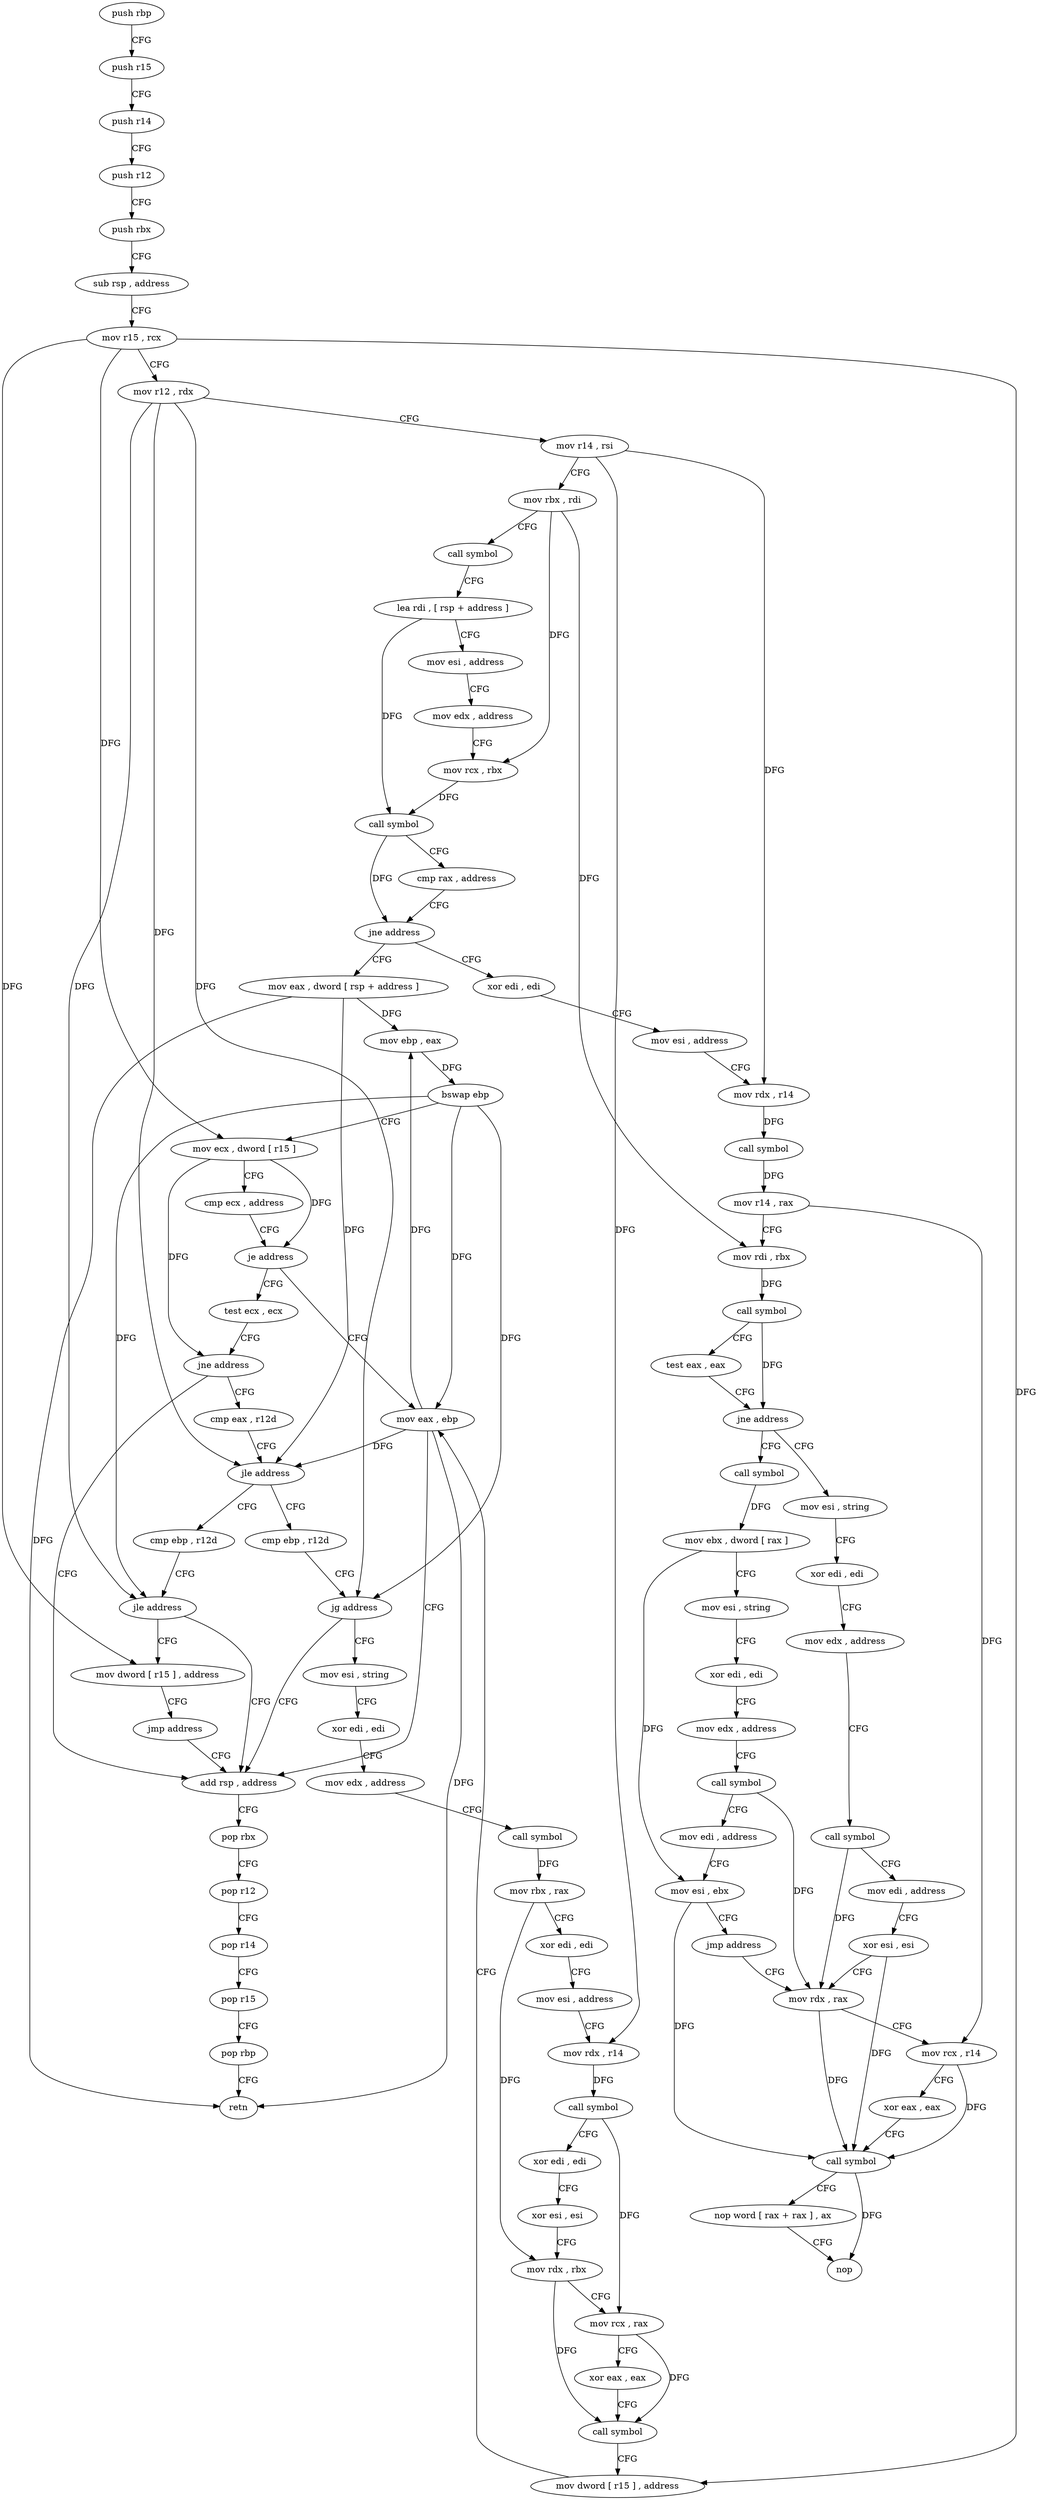 digraph "func" {
"4213760" [label = "push rbp" ]
"4213761" [label = "push r15" ]
"4213763" [label = "push r14" ]
"4213765" [label = "push r12" ]
"4213767" [label = "push rbx" ]
"4213768" [label = "sub rsp , address" ]
"4213772" [label = "mov r15 , rcx" ]
"4213775" [label = "mov r12 , rdx" ]
"4213778" [label = "mov r14 , rsi" ]
"4213781" [label = "mov rbx , rdi" ]
"4213784" [label = "call symbol" ]
"4213789" [label = "lea rdi , [ rsp + address ]" ]
"4213794" [label = "mov esi , address" ]
"4213799" [label = "mov edx , address" ]
"4213804" [label = "mov rcx , rbx" ]
"4213807" [label = "call symbol" ]
"4213812" [label = "cmp rax , address" ]
"4213816" [label = "jne address" ]
"4213936" [label = "xor edi , edi" ]
"4213818" [label = "mov eax , dword [ rsp + address ]" ]
"4213938" [label = "mov esi , address" ]
"4213943" [label = "mov rdx , r14" ]
"4213946" [label = "call symbol" ]
"4213951" [label = "mov r14 , rax" ]
"4213954" [label = "mov rdi , rbx" ]
"4213957" [label = "call symbol" ]
"4213962" [label = "test eax , eax" ]
"4213964" [label = "jne address" ]
"4213999" [label = "mov esi , string" ]
"4213966" [label = "call symbol" ]
"4213822" [label = "mov ebp , eax" ]
"4213824" [label = "bswap ebp" ]
"4213826" [label = "mov ecx , dword [ r15 ]" ]
"4213829" [label = "cmp ecx , address" ]
"4213832" [label = "je address" ]
"4213907" [label = "mov eax , ebp" ]
"4213834" [label = "test ecx , ecx" ]
"4214004" [label = "xor edi , edi" ]
"4214006" [label = "mov edx , address" ]
"4214011" [label = "call symbol" ]
"4214016" [label = "mov edi , address" ]
"4214021" [label = "xor esi , esi" ]
"4214023" [label = "mov rdx , rax" ]
"4213971" [label = "mov ebx , dword [ rax ]" ]
"4213973" [label = "mov esi , string" ]
"4213978" [label = "xor edi , edi" ]
"4213980" [label = "mov edx , address" ]
"4213985" [label = "call symbol" ]
"4213990" [label = "mov edi , address" ]
"4213995" [label = "mov esi , ebx" ]
"4213997" [label = "jmp address" ]
"4213909" [label = "add rsp , address" ]
"4213836" [label = "jne address" ]
"4213838" [label = "cmp eax , r12d" ]
"4214026" [label = "mov rcx , r14" ]
"4214029" [label = "xor eax , eax" ]
"4214031" [label = "call symbol" ]
"4214036" [label = "nop word [ rax + rax ] , ax" ]
"4214046" [label = "nop" ]
"4213913" [label = "pop rbx" ]
"4213914" [label = "pop r12" ]
"4213916" [label = "pop r14" ]
"4213918" [label = "pop r15" ]
"4213920" [label = "pop rbp" ]
"4213921" [label = "retn" ]
"4213841" [label = "jle address" ]
"4213922" [label = "cmp ebp , r12d" ]
"4213843" [label = "cmp ebp , r12d" ]
"4213925" [label = "jle address" ]
"4213927" [label = "mov dword [ r15 ] , address" ]
"4213846" [label = "jg address" ]
"4213848" [label = "mov esi , string" ]
"4213934" [label = "jmp address" ]
"4213853" [label = "xor edi , edi" ]
"4213855" [label = "mov edx , address" ]
"4213860" [label = "call symbol" ]
"4213865" [label = "mov rbx , rax" ]
"4213868" [label = "xor edi , edi" ]
"4213870" [label = "mov esi , address" ]
"4213875" [label = "mov rdx , r14" ]
"4213878" [label = "call symbol" ]
"4213883" [label = "xor edi , edi" ]
"4213885" [label = "xor esi , esi" ]
"4213887" [label = "mov rdx , rbx" ]
"4213890" [label = "mov rcx , rax" ]
"4213893" [label = "xor eax , eax" ]
"4213895" [label = "call symbol" ]
"4213900" [label = "mov dword [ r15 ] , address" ]
"4213760" -> "4213761" [ label = "CFG" ]
"4213761" -> "4213763" [ label = "CFG" ]
"4213763" -> "4213765" [ label = "CFG" ]
"4213765" -> "4213767" [ label = "CFG" ]
"4213767" -> "4213768" [ label = "CFG" ]
"4213768" -> "4213772" [ label = "CFG" ]
"4213772" -> "4213775" [ label = "CFG" ]
"4213772" -> "4213826" [ label = "DFG" ]
"4213772" -> "4213927" [ label = "DFG" ]
"4213772" -> "4213900" [ label = "DFG" ]
"4213775" -> "4213778" [ label = "CFG" ]
"4213775" -> "4213841" [ label = "DFG" ]
"4213775" -> "4213925" [ label = "DFG" ]
"4213775" -> "4213846" [ label = "DFG" ]
"4213778" -> "4213781" [ label = "CFG" ]
"4213778" -> "4213943" [ label = "DFG" ]
"4213778" -> "4213875" [ label = "DFG" ]
"4213781" -> "4213784" [ label = "CFG" ]
"4213781" -> "4213804" [ label = "DFG" ]
"4213781" -> "4213954" [ label = "DFG" ]
"4213784" -> "4213789" [ label = "CFG" ]
"4213789" -> "4213794" [ label = "CFG" ]
"4213789" -> "4213807" [ label = "DFG" ]
"4213794" -> "4213799" [ label = "CFG" ]
"4213799" -> "4213804" [ label = "CFG" ]
"4213804" -> "4213807" [ label = "DFG" ]
"4213807" -> "4213812" [ label = "CFG" ]
"4213807" -> "4213816" [ label = "DFG" ]
"4213812" -> "4213816" [ label = "CFG" ]
"4213816" -> "4213936" [ label = "CFG" ]
"4213816" -> "4213818" [ label = "CFG" ]
"4213936" -> "4213938" [ label = "CFG" ]
"4213818" -> "4213822" [ label = "DFG" ]
"4213818" -> "4213921" [ label = "DFG" ]
"4213818" -> "4213841" [ label = "DFG" ]
"4213938" -> "4213943" [ label = "CFG" ]
"4213943" -> "4213946" [ label = "DFG" ]
"4213946" -> "4213951" [ label = "DFG" ]
"4213951" -> "4213954" [ label = "CFG" ]
"4213951" -> "4214026" [ label = "DFG" ]
"4213954" -> "4213957" [ label = "DFG" ]
"4213957" -> "4213962" [ label = "CFG" ]
"4213957" -> "4213964" [ label = "DFG" ]
"4213962" -> "4213964" [ label = "CFG" ]
"4213964" -> "4213999" [ label = "CFG" ]
"4213964" -> "4213966" [ label = "CFG" ]
"4213999" -> "4214004" [ label = "CFG" ]
"4213966" -> "4213971" [ label = "DFG" ]
"4213822" -> "4213824" [ label = "DFG" ]
"4213824" -> "4213826" [ label = "CFG" ]
"4213824" -> "4213907" [ label = "DFG" ]
"4213824" -> "4213925" [ label = "DFG" ]
"4213824" -> "4213846" [ label = "DFG" ]
"4213826" -> "4213829" [ label = "CFG" ]
"4213826" -> "4213832" [ label = "DFG" ]
"4213826" -> "4213836" [ label = "DFG" ]
"4213829" -> "4213832" [ label = "CFG" ]
"4213832" -> "4213907" [ label = "CFG" ]
"4213832" -> "4213834" [ label = "CFG" ]
"4213907" -> "4213909" [ label = "CFG" ]
"4213907" -> "4213822" [ label = "DFG" ]
"4213907" -> "4213921" [ label = "DFG" ]
"4213907" -> "4213841" [ label = "DFG" ]
"4213834" -> "4213836" [ label = "CFG" ]
"4214004" -> "4214006" [ label = "CFG" ]
"4214006" -> "4214011" [ label = "CFG" ]
"4214011" -> "4214016" [ label = "CFG" ]
"4214011" -> "4214023" [ label = "DFG" ]
"4214016" -> "4214021" [ label = "CFG" ]
"4214021" -> "4214023" [ label = "CFG" ]
"4214021" -> "4214031" [ label = "DFG" ]
"4214023" -> "4214026" [ label = "CFG" ]
"4214023" -> "4214031" [ label = "DFG" ]
"4213971" -> "4213973" [ label = "CFG" ]
"4213971" -> "4213995" [ label = "DFG" ]
"4213973" -> "4213978" [ label = "CFG" ]
"4213978" -> "4213980" [ label = "CFG" ]
"4213980" -> "4213985" [ label = "CFG" ]
"4213985" -> "4213990" [ label = "CFG" ]
"4213985" -> "4214023" [ label = "DFG" ]
"4213990" -> "4213995" [ label = "CFG" ]
"4213995" -> "4213997" [ label = "CFG" ]
"4213995" -> "4214031" [ label = "DFG" ]
"4213997" -> "4214023" [ label = "CFG" ]
"4213909" -> "4213913" [ label = "CFG" ]
"4213836" -> "4213909" [ label = "CFG" ]
"4213836" -> "4213838" [ label = "CFG" ]
"4213838" -> "4213841" [ label = "CFG" ]
"4214026" -> "4214029" [ label = "CFG" ]
"4214026" -> "4214031" [ label = "DFG" ]
"4214029" -> "4214031" [ label = "CFG" ]
"4214031" -> "4214036" [ label = "CFG" ]
"4214031" -> "4214046" [ label = "DFG" ]
"4214036" -> "4214046" [ label = "CFG" ]
"4213913" -> "4213914" [ label = "CFG" ]
"4213914" -> "4213916" [ label = "CFG" ]
"4213916" -> "4213918" [ label = "CFG" ]
"4213918" -> "4213920" [ label = "CFG" ]
"4213920" -> "4213921" [ label = "CFG" ]
"4213841" -> "4213922" [ label = "CFG" ]
"4213841" -> "4213843" [ label = "CFG" ]
"4213922" -> "4213925" [ label = "CFG" ]
"4213843" -> "4213846" [ label = "CFG" ]
"4213925" -> "4213909" [ label = "CFG" ]
"4213925" -> "4213927" [ label = "CFG" ]
"4213927" -> "4213934" [ label = "CFG" ]
"4213846" -> "4213909" [ label = "CFG" ]
"4213846" -> "4213848" [ label = "CFG" ]
"4213848" -> "4213853" [ label = "CFG" ]
"4213934" -> "4213909" [ label = "CFG" ]
"4213853" -> "4213855" [ label = "CFG" ]
"4213855" -> "4213860" [ label = "CFG" ]
"4213860" -> "4213865" [ label = "DFG" ]
"4213865" -> "4213868" [ label = "CFG" ]
"4213865" -> "4213887" [ label = "DFG" ]
"4213868" -> "4213870" [ label = "CFG" ]
"4213870" -> "4213875" [ label = "CFG" ]
"4213875" -> "4213878" [ label = "DFG" ]
"4213878" -> "4213883" [ label = "CFG" ]
"4213878" -> "4213890" [ label = "DFG" ]
"4213883" -> "4213885" [ label = "CFG" ]
"4213885" -> "4213887" [ label = "CFG" ]
"4213887" -> "4213890" [ label = "CFG" ]
"4213887" -> "4213895" [ label = "DFG" ]
"4213890" -> "4213893" [ label = "CFG" ]
"4213890" -> "4213895" [ label = "DFG" ]
"4213893" -> "4213895" [ label = "CFG" ]
"4213895" -> "4213900" [ label = "CFG" ]
"4213900" -> "4213907" [ label = "CFG" ]
}

